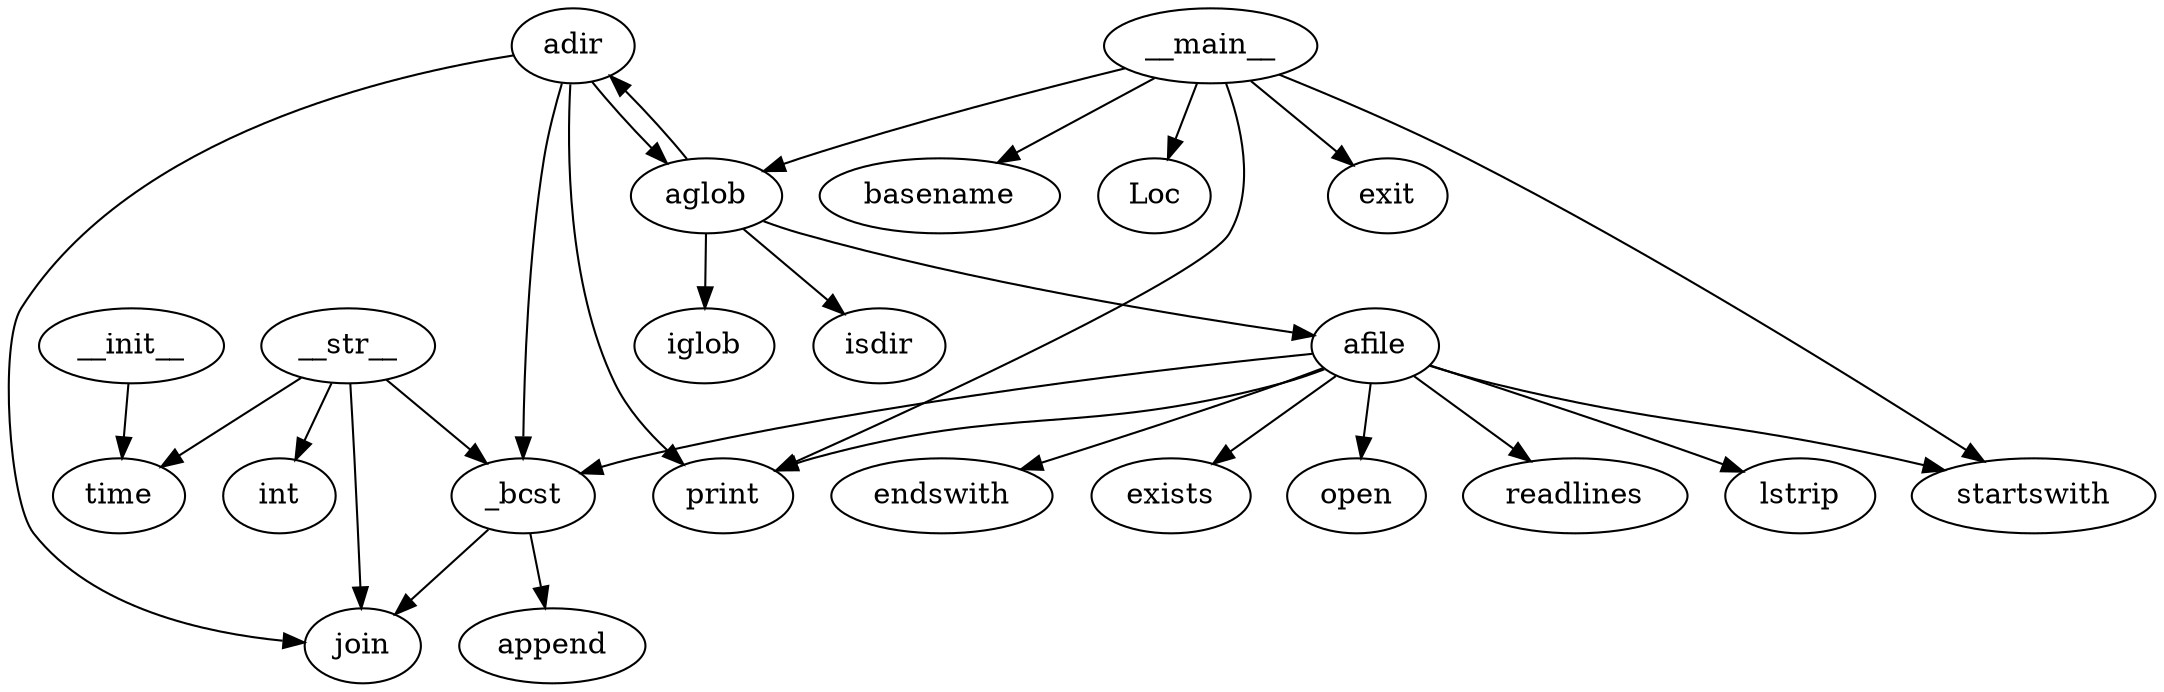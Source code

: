 strict digraph  {
__init__;
time;
__str__;
int;
_bcst;
join;
append;
adir;
print;
aglob;
afile;
endswith;
exists;
open;
readlines;
lstrip;
startswith;
iglob;
isdir;
__main__;
basename;
Loc;
exit;
__init__ -> time;
__str__ -> time;
__str__ -> int;
__str__ -> _bcst;
__str__ -> join;
_bcst -> append;
_bcst -> join;
adir -> print;
adir -> aglob;
adir -> join;
adir -> _bcst;
aglob -> iglob;
aglob -> isdir;
aglob -> adir;
aglob -> afile;
afile -> endswith;
afile -> exists;
afile -> open;
afile -> readlines;
afile -> lstrip;
afile -> startswith;
afile -> _bcst;
afile -> print;
__main__ -> basename;
__main__ -> Loc;
__main__ -> startswith;
__main__ -> aglob;
__main__ -> print;
__main__ -> exit;
}
